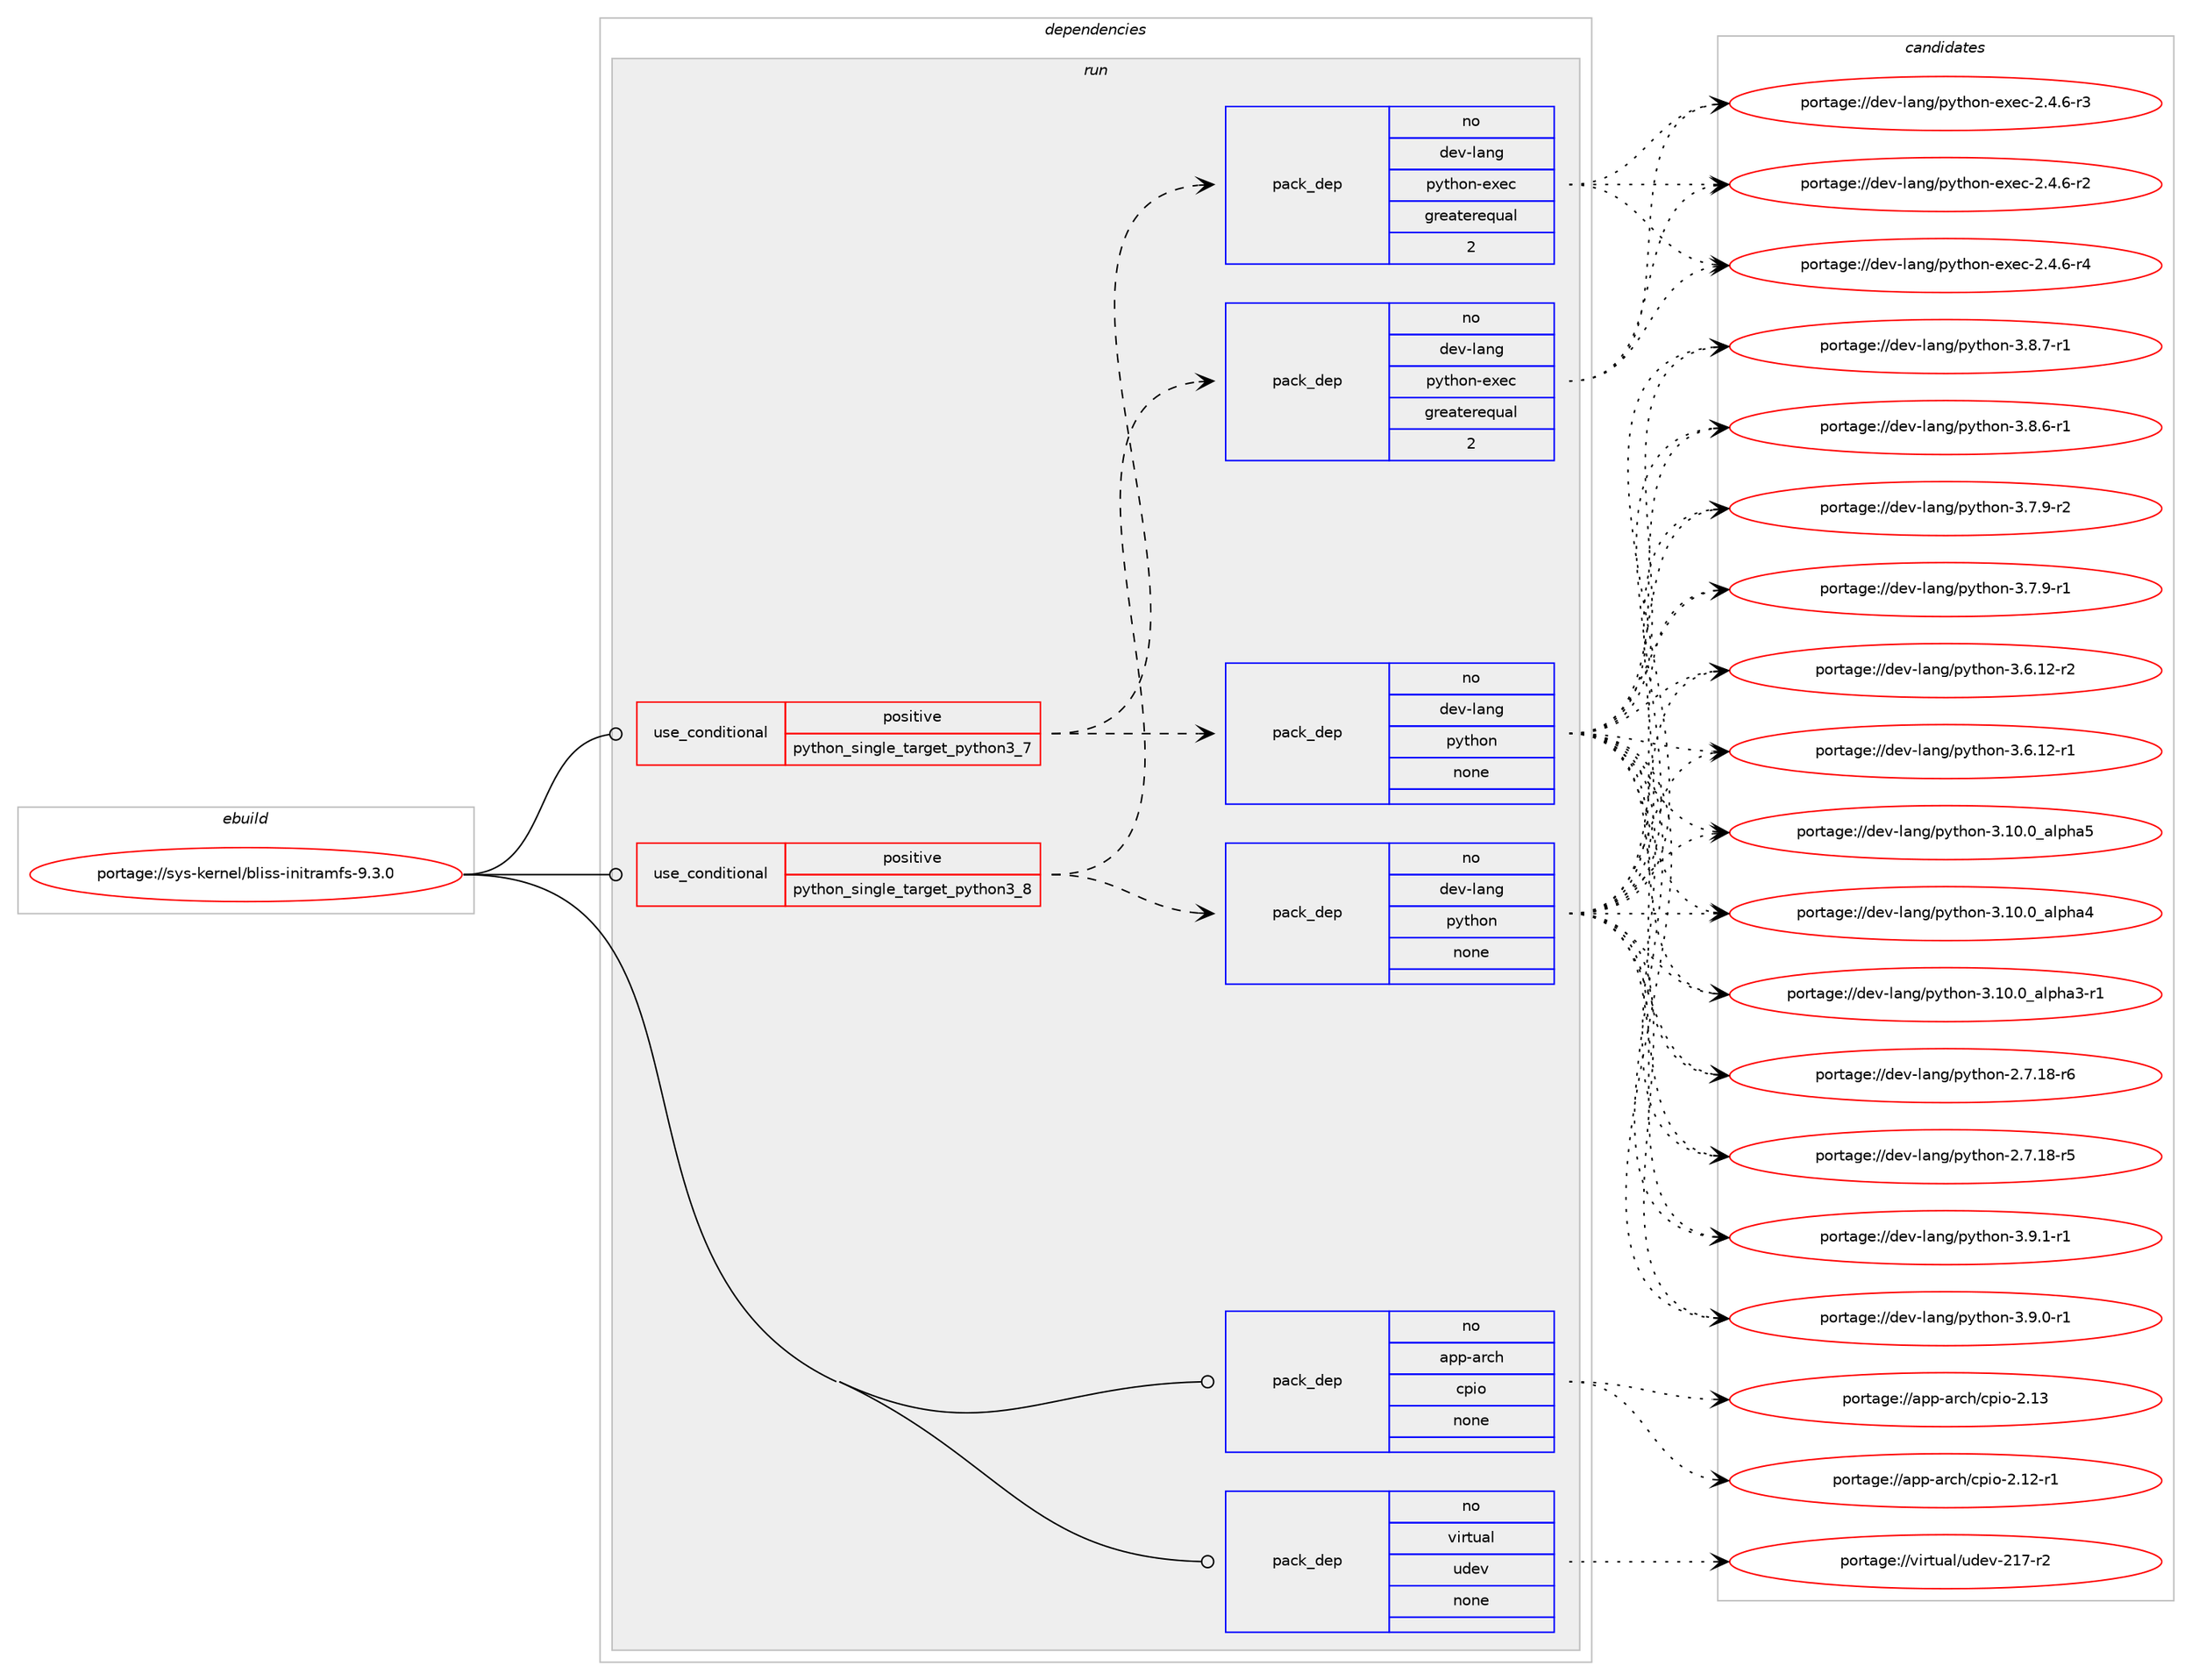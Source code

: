 digraph prolog {

# *************
# Graph options
# *************

newrank=true;
concentrate=true;
compound=true;
graph [rankdir=LR,fontname=Helvetica,fontsize=10,ranksep=1.5];#, ranksep=2.5, nodesep=0.2];
edge  [arrowhead=vee];
node  [fontname=Helvetica,fontsize=10];

# **********
# The ebuild
# **********

subgraph cluster_leftcol {
color=gray;
rank=same;
label=<<i>ebuild</i>>;
id [label="portage://sys-kernel/bliss-initramfs-9.3.0", color=red, width=4, href="../sys-kernel/bliss-initramfs-9.3.0.svg"];
}

# ****************
# The dependencies
# ****************

subgraph cluster_midcol {
color=gray;
label=<<i>dependencies</i>>;
subgraph cluster_compile {
fillcolor="#eeeeee";
style=filled;
label=<<i>compile</i>>;
}
subgraph cluster_compileandrun {
fillcolor="#eeeeee";
style=filled;
label=<<i>compile and run</i>>;
}
subgraph cluster_run {
fillcolor="#eeeeee";
style=filled;
label=<<i>run</i>>;
subgraph cond1841 {
dependency6969 [label=<<TABLE BORDER="0" CELLBORDER="1" CELLSPACING="0" CELLPADDING="4"><TR><TD ROWSPAN="3" CELLPADDING="10">use_conditional</TD></TR><TR><TD>positive</TD></TR><TR><TD>python_single_target_python3_7</TD></TR></TABLE>>, shape=none, color=red];
subgraph pack5036 {
dependency6970 [label=<<TABLE BORDER="0" CELLBORDER="1" CELLSPACING="0" CELLPADDING="4" WIDTH="220"><TR><TD ROWSPAN="6" CELLPADDING="30">pack_dep</TD></TR><TR><TD WIDTH="110">no</TD></TR><TR><TD>dev-lang</TD></TR><TR><TD>python</TD></TR><TR><TD>none</TD></TR><TR><TD></TD></TR></TABLE>>, shape=none, color=blue];
}
dependency6969:e -> dependency6970:w [weight=20,style="dashed",arrowhead="vee"];
subgraph pack5037 {
dependency6971 [label=<<TABLE BORDER="0" CELLBORDER="1" CELLSPACING="0" CELLPADDING="4" WIDTH="220"><TR><TD ROWSPAN="6" CELLPADDING="30">pack_dep</TD></TR><TR><TD WIDTH="110">no</TD></TR><TR><TD>dev-lang</TD></TR><TR><TD>python-exec</TD></TR><TR><TD>greaterequal</TD></TR><TR><TD>2</TD></TR></TABLE>>, shape=none, color=blue];
}
dependency6969:e -> dependency6971:w [weight=20,style="dashed",arrowhead="vee"];
}
id:e -> dependency6969:w [weight=20,style="solid",arrowhead="odot"];
subgraph cond1842 {
dependency6972 [label=<<TABLE BORDER="0" CELLBORDER="1" CELLSPACING="0" CELLPADDING="4"><TR><TD ROWSPAN="3" CELLPADDING="10">use_conditional</TD></TR><TR><TD>positive</TD></TR><TR><TD>python_single_target_python3_8</TD></TR></TABLE>>, shape=none, color=red];
subgraph pack5038 {
dependency6973 [label=<<TABLE BORDER="0" CELLBORDER="1" CELLSPACING="0" CELLPADDING="4" WIDTH="220"><TR><TD ROWSPAN="6" CELLPADDING="30">pack_dep</TD></TR><TR><TD WIDTH="110">no</TD></TR><TR><TD>dev-lang</TD></TR><TR><TD>python</TD></TR><TR><TD>none</TD></TR><TR><TD></TD></TR></TABLE>>, shape=none, color=blue];
}
dependency6972:e -> dependency6973:w [weight=20,style="dashed",arrowhead="vee"];
subgraph pack5039 {
dependency6974 [label=<<TABLE BORDER="0" CELLBORDER="1" CELLSPACING="0" CELLPADDING="4" WIDTH="220"><TR><TD ROWSPAN="6" CELLPADDING="30">pack_dep</TD></TR><TR><TD WIDTH="110">no</TD></TR><TR><TD>dev-lang</TD></TR><TR><TD>python-exec</TD></TR><TR><TD>greaterequal</TD></TR><TR><TD>2</TD></TR></TABLE>>, shape=none, color=blue];
}
dependency6972:e -> dependency6974:w [weight=20,style="dashed",arrowhead="vee"];
}
id:e -> dependency6972:w [weight=20,style="solid",arrowhead="odot"];
subgraph pack5040 {
dependency6975 [label=<<TABLE BORDER="0" CELLBORDER="1" CELLSPACING="0" CELLPADDING="4" WIDTH="220"><TR><TD ROWSPAN="6" CELLPADDING="30">pack_dep</TD></TR><TR><TD WIDTH="110">no</TD></TR><TR><TD>app-arch</TD></TR><TR><TD>cpio</TD></TR><TR><TD>none</TD></TR><TR><TD></TD></TR></TABLE>>, shape=none, color=blue];
}
id:e -> dependency6975:w [weight=20,style="solid",arrowhead="odot"];
subgraph pack5041 {
dependency6976 [label=<<TABLE BORDER="0" CELLBORDER="1" CELLSPACING="0" CELLPADDING="4" WIDTH="220"><TR><TD ROWSPAN="6" CELLPADDING="30">pack_dep</TD></TR><TR><TD WIDTH="110">no</TD></TR><TR><TD>virtual</TD></TR><TR><TD>udev</TD></TR><TR><TD>none</TD></TR><TR><TD></TD></TR></TABLE>>, shape=none, color=blue];
}
id:e -> dependency6976:w [weight=20,style="solid",arrowhead="odot"];
}
}

# **************
# The candidates
# **************

subgraph cluster_choices {
rank=same;
color=gray;
label=<<i>candidates</i>>;

subgraph choice5036 {
color=black;
nodesep=1;
choice1001011184510897110103471121211161041111104551465746494511449 [label="portage://dev-lang/python-3.9.1-r1", color=red, width=4,href="../dev-lang/python-3.9.1-r1.svg"];
choice1001011184510897110103471121211161041111104551465746484511449 [label="portage://dev-lang/python-3.9.0-r1", color=red, width=4,href="../dev-lang/python-3.9.0-r1.svg"];
choice1001011184510897110103471121211161041111104551465646554511449 [label="portage://dev-lang/python-3.8.7-r1", color=red, width=4,href="../dev-lang/python-3.8.7-r1.svg"];
choice1001011184510897110103471121211161041111104551465646544511449 [label="portage://dev-lang/python-3.8.6-r1", color=red, width=4,href="../dev-lang/python-3.8.6-r1.svg"];
choice1001011184510897110103471121211161041111104551465546574511450 [label="portage://dev-lang/python-3.7.9-r2", color=red, width=4,href="../dev-lang/python-3.7.9-r2.svg"];
choice1001011184510897110103471121211161041111104551465546574511449 [label="portage://dev-lang/python-3.7.9-r1", color=red, width=4,href="../dev-lang/python-3.7.9-r1.svg"];
choice100101118451089711010347112121116104111110455146544649504511450 [label="portage://dev-lang/python-3.6.12-r2", color=red, width=4,href="../dev-lang/python-3.6.12-r2.svg"];
choice100101118451089711010347112121116104111110455146544649504511449 [label="portage://dev-lang/python-3.6.12-r1", color=red, width=4,href="../dev-lang/python-3.6.12-r1.svg"];
choice1001011184510897110103471121211161041111104551464948464895971081121049753 [label="portage://dev-lang/python-3.10.0_alpha5", color=red, width=4,href="../dev-lang/python-3.10.0_alpha5.svg"];
choice1001011184510897110103471121211161041111104551464948464895971081121049752 [label="portage://dev-lang/python-3.10.0_alpha4", color=red, width=4,href="../dev-lang/python-3.10.0_alpha4.svg"];
choice10010111845108971101034711212111610411111045514649484648959710811210497514511449 [label="portage://dev-lang/python-3.10.0_alpha3-r1", color=red, width=4,href="../dev-lang/python-3.10.0_alpha3-r1.svg"];
choice100101118451089711010347112121116104111110455046554649564511454 [label="portage://dev-lang/python-2.7.18-r6", color=red, width=4,href="../dev-lang/python-2.7.18-r6.svg"];
choice100101118451089711010347112121116104111110455046554649564511453 [label="portage://dev-lang/python-2.7.18-r5", color=red, width=4,href="../dev-lang/python-2.7.18-r5.svg"];
dependency6970:e -> choice1001011184510897110103471121211161041111104551465746494511449:w [style=dotted,weight="100"];
dependency6970:e -> choice1001011184510897110103471121211161041111104551465746484511449:w [style=dotted,weight="100"];
dependency6970:e -> choice1001011184510897110103471121211161041111104551465646554511449:w [style=dotted,weight="100"];
dependency6970:e -> choice1001011184510897110103471121211161041111104551465646544511449:w [style=dotted,weight="100"];
dependency6970:e -> choice1001011184510897110103471121211161041111104551465546574511450:w [style=dotted,weight="100"];
dependency6970:e -> choice1001011184510897110103471121211161041111104551465546574511449:w [style=dotted,weight="100"];
dependency6970:e -> choice100101118451089711010347112121116104111110455146544649504511450:w [style=dotted,weight="100"];
dependency6970:e -> choice100101118451089711010347112121116104111110455146544649504511449:w [style=dotted,weight="100"];
dependency6970:e -> choice1001011184510897110103471121211161041111104551464948464895971081121049753:w [style=dotted,weight="100"];
dependency6970:e -> choice1001011184510897110103471121211161041111104551464948464895971081121049752:w [style=dotted,weight="100"];
dependency6970:e -> choice10010111845108971101034711212111610411111045514649484648959710811210497514511449:w [style=dotted,weight="100"];
dependency6970:e -> choice100101118451089711010347112121116104111110455046554649564511454:w [style=dotted,weight="100"];
dependency6970:e -> choice100101118451089711010347112121116104111110455046554649564511453:w [style=dotted,weight="100"];
}
subgraph choice5037 {
color=black;
nodesep=1;
choice10010111845108971101034711212111610411111045101120101994550465246544511452 [label="portage://dev-lang/python-exec-2.4.6-r4", color=red, width=4,href="../dev-lang/python-exec-2.4.6-r4.svg"];
choice10010111845108971101034711212111610411111045101120101994550465246544511451 [label="portage://dev-lang/python-exec-2.4.6-r3", color=red, width=4,href="../dev-lang/python-exec-2.4.6-r3.svg"];
choice10010111845108971101034711212111610411111045101120101994550465246544511450 [label="portage://dev-lang/python-exec-2.4.6-r2", color=red, width=4,href="../dev-lang/python-exec-2.4.6-r2.svg"];
dependency6971:e -> choice10010111845108971101034711212111610411111045101120101994550465246544511452:w [style=dotted,weight="100"];
dependency6971:e -> choice10010111845108971101034711212111610411111045101120101994550465246544511451:w [style=dotted,weight="100"];
dependency6971:e -> choice10010111845108971101034711212111610411111045101120101994550465246544511450:w [style=dotted,weight="100"];
}
subgraph choice5038 {
color=black;
nodesep=1;
choice1001011184510897110103471121211161041111104551465746494511449 [label="portage://dev-lang/python-3.9.1-r1", color=red, width=4,href="../dev-lang/python-3.9.1-r1.svg"];
choice1001011184510897110103471121211161041111104551465746484511449 [label="portage://dev-lang/python-3.9.0-r1", color=red, width=4,href="../dev-lang/python-3.9.0-r1.svg"];
choice1001011184510897110103471121211161041111104551465646554511449 [label="portage://dev-lang/python-3.8.7-r1", color=red, width=4,href="../dev-lang/python-3.8.7-r1.svg"];
choice1001011184510897110103471121211161041111104551465646544511449 [label="portage://dev-lang/python-3.8.6-r1", color=red, width=4,href="../dev-lang/python-3.8.6-r1.svg"];
choice1001011184510897110103471121211161041111104551465546574511450 [label="portage://dev-lang/python-3.7.9-r2", color=red, width=4,href="../dev-lang/python-3.7.9-r2.svg"];
choice1001011184510897110103471121211161041111104551465546574511449 [label="portage://dev-lang/python-3.7.9-r1", color=red, width=4,href="../dev-lang/python-3.7.9-r1.svg"];
choice100101118451089711010347112121116104111110455146544649504511450 [label="portage://dev-lang/python-3.6.12-r2", color=red, width=4,href="../dev-lang/python-3.6.12-r2.svg"];
choice100101118451089711010347112121116104111110455146544649504511449 [label="portage://dev-lang/python-3.6.12-r1", color=red, width=4,href="../dev-lang/python-3.6.12-r1.svg"];
choice1001011184510897110103471121211161041111104551464948464895971081121049753 [label="portage://dev-lang/python-3.10.0_alpha5", color=red, width=4,href="../dev-lang/python-3.10.0_alpha5.svg"];
choice1001011184510897110103471121211161041111104551464948464895971081121049752 [label="portage://dev-lang/python-3.10.0_alpha4", color=red, width=4,href="../dev-lang/python-3.10.0_alpha4.svg"];
choice10010111845108971101034711212111610411111045514649484648959710811210497514511449 [label="portage://dev-lang/python-3.10.0_alpha3-r1", color=red, width=4,href="../dev-lang/python-3.10.0_alpha3-r1.svg"];
choice100101118451089711010347112121116104111110455046554649564511454 [label="portage://dev-lang/python-2.7.18-r6", color=red, width=4,href="../dev-lang/python-2.7.18-r6.svg"];
choice100101118451089711010347112121116104111110455046554649564511453 [label="portage://dev-lang/python-2.7.18-r5", color=red, width=4,href="../dev-lang/python-2.7.18-r5.svg"];
dependency6973:e -> choice1001011184510897110103471121211161041111104551465746494511449:w [style=dotted,weight="100"];
dependency6973:e -> choice1001011184510897110103471121211161041111104551465746484511449:w [style=dotted,weight="100"];
dependency6973:e -> choice1001011184510897110103471121211161041111104551465646554511449:w [style=dotted,weight="100"];
dependency6973:e -> choice1001011184510897110103471121211161041111104551465646544511449:w [style=dotted,weight="100"];
dependency6973:e -> choice1001011184510897110103471121211161041111104551465546574511450:w [style=dotted,weight="100"];
dependency6973:e -> choice1001011184510897110103471121211161041111104551465546574511449:w [style=dotted,weight="100"];
dependency6973:e -> choice100101118451089711010347112121116104111110455146544649504511450:w [style=dotted,weight="100"];
dependency6973:e -> choice100101118451089711010347112121116104111110455146544649504511449:w [style=dotted,weight="100"];
dependency6973:e -> choice1001011184510897110103471121211161041111104551464948464895971081121049753:w [style=dotted,weight="100"];
dependency6973:e -> choice1001011184510897110103471121211161041111104551464948464895971081121049752:w [style=dotted,weight="100"];
dependency6973:e -> choice10010111845108971101034711212111610411111045514649484648959710811210497514511449:w [style=dotted,weight="100"];
dependency6973:e -> choice100101118451089711010347112121116104111110455046554649564511454:w [style=dotted,weight="100"];
dependency6973:e -> choice100101118451089711010347112121116104111110455046554649564511453:w [style=dotted,weight="100"];
}
subgraph choice5039 {
color=black;
nodesep=1;
choice10010111845108971101034711212111610411111045101120101994550465246544511452 [label="portage://dev-lang/python-exec-2.4.6-r4", color=red, width=4,href="../dev-lang/python-exec-2.4.6-r4.svg"];
choice10010111845108971101034711212111610411111045101120101994550465246544511451 [label="portage://dev-lang/python-exec-2.4.6-r3", color=red, width=4,href="../dev-lang/python-exec-2.4.6-r3.svg"];
choice10010111845108971101034711212111610411111045101120101994550465246544511450 [label="portage://dev-lang/python-exec-2.4.6-r2", color=red, width=4,href="../dev-lang/python-exec-2.4.6-r2.svg"];
dependency6974:e -> choice10010111845108971101034711212111610411111045101120101994550465246544511452:w [style=dotted,weight="100"];
dependency6974:e -> choice10010111845108971101034711212111610411111045101120101994550465246544511451:w [style=dotted,weight="100"];
dependency6974:e -> choice10010111845108971101034711212111610411111045101120101994550465246544511450:w [style=dotted,weight="100"];
}
subgraph choice5040 {
color=black;
nodesep=1;
choice9711211245971149910447991121051114550464951 [label="portage://app-arch/cpio-2.13", color=red, width=4,href="../app-arch/cpio-2.13.svg"];
choice97112112459711499104479911210511145504649504511449 [label="portage://app-arch/cpio-2.12-r1", color=red, width=4,href="../app-arch/cpio-2.12-r1.svg"];
dependency6975:e -> choice9711211245971149910447991121051114550464951:w [style=dotted,weight="100"];
dependency6975:e -> choice97112112459711499104479911210511145504649504511449:w [style=dotted,weight="100"];
}
subgraph choice5041 {
color=black;
nodesep=1;
choice1181051141161179710847117100101118455049554511450 [label="portage://virtual/udev-217-r2", color=red, width=4,href="../virtual/udev-217-r2.svg"];
dependency6976:e -> choice1181051141161179710847117100101118455049554511450:w [style=dotted,weight="100"];
}
}

}
